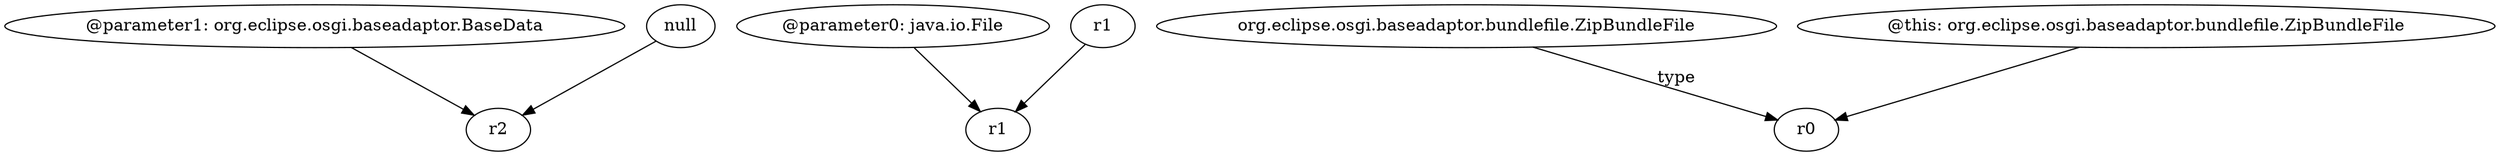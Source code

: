 digraph g {
0[label="@parameter1: org.eclipse.osgi.baseadaptor.BaseData"]
1[label="r2"]
0->1[label=""]
2[label="null"]
2->1[label=""]
3[label="@parameter0: java.io.File"]
4[label="r1"]
3->4[label=""]
5[label="r1"]
5->4[label=""]
6[label="org.eclipse.osgi.baseadaptor.bundlefile.ZipBundleFile"]
7[label="r0"]
6->7[label="type"]
8[label="@this: org.eclipse.osgi.baseadaptor.bundlefile.ZipBundleFile"]
8->7[label=""]
}
